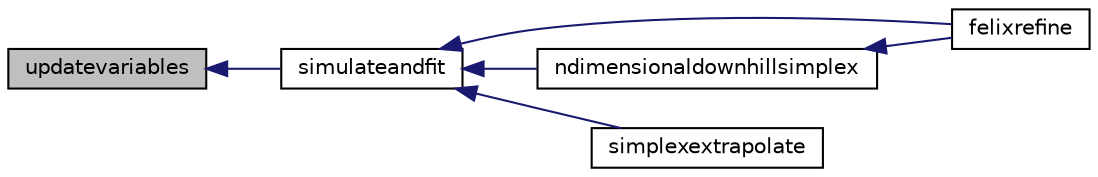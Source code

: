 digraph "updatevariables"
{
  edge [fontname="Helvetica",fontsize="10",labelfontname="Helvetica",labelfontsize="10"];
  node [fontname="Helvetica",fontsize="10",shape=record];
  rankdir="LR";
  Node1 [label="updatevariables",height=0.2,width=0.4,color="black", fillcolor="grey75", style="filled", fontcolor="black"];
  Node1 -> Node2 [dir="back",color="midnightblue",fontsize="10",style="solid",fontname="Helvetica"];
  Node2 [label="simulateandfit",height=0.2,width=0.4,color="black", fillcolor="white", style="filled",URL="$felixfunction_8f90.html#adcb9fd1a6de6119cd7591814585634cd"];
  Node2 -> Node3 [dir="back",color="midnightblue",fontsize="10",style="solid",fontname="Helvetica"];
  Node3 [label="felixrefine",height=0.2,width=0.4,color="black", fillcolor="white", style="filled",URL="$felixrefine_8f90.html#aecbf263fc9c06070ed63b7a31c76bbef"];
  Node2 -> Node4 [dir="back",color="midnightblue",fontsize="10",style="solid",fontname="Helvetica"];
  Node4 [label="ndimensionaldownhillsimplex",height=0.2,width=0.4,color="black", fillcolor="white", style="filled",URL="$simplex_8f90.html#a51042de79e202f5b883de0d70b0815dc"];
  Node4 -> Node3 [dir="back",color="midnightblue",fontsize="10",style="solid",fontname="Helvetica"];
  Node2 -> Node5 [dir="back",color="midnightblue",fontsize="10",style="solid",fontname="Helvetica"];
  Node5 [label="simplexextrapolate",height=0.2,width=0.4,color="black", fillcolor="white", style="filled",URL="$simplex_8f90.html#a25ad91b0853caf2e81addb68f144b5a1"];
}
